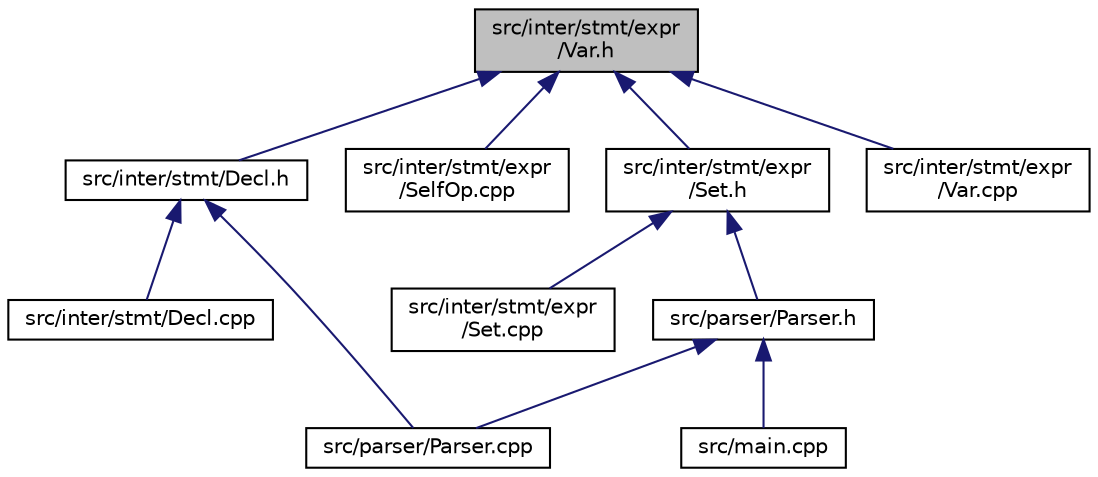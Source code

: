 digraph "src/inter/stmt/expr/Var.h"
{
  edge [fontname="Helvetica",fontsize="10",labelfontname="Helvetica",labelfontsize="10"];
  node [fontname="Helvetica",fontsize="10",shape=record];
  Node11 [label="src/inter/stmt/expr\l/Var.h",height=0.2,width=0.4,color="black", fillcolor="grey75", style="filled", fontcolor="black"];
  Node11 -> Node12 [dir="back",color="midnightblue",fontsize="10",style="solid"];
  Node12 [label="src/inter/stmt/Decl.h",height=0.2,width=0.4,color="black", fillcolor="white", style="filled",URL="$_decl_8h.html"];
  Node12 -> Node13 [dir="back",color="midnightblue",fontsize="10",style="solid"];
  Node13 [label="src/inter/stmt/Decl.cpp",height=0.2,width=0.4,color="black", fillcolor="white", style="filled",URL="$_decl_8cpp.html"];
  Node12 -> Node14 [dir="back",color="midnightblue",fontsize="10",style="solid"];
  Node14 [label="src/parser/Parser.cpp",height=0.2,width=0.4,color="black", fillcolor="white", style="filled",URL="$_parser_8cpp.html"];
  Node11 -> Node15 [dir="back",color="midnightblue",fontsize="10",style="solid"];
  Node15 [label="src/inter/stmt/expr\l/SelfOp.cpp",height=0.2,width=0.4,color="black", fillcolor="white", style="filled",URL="$_self_op_8cpp.html"];
  Node11 -> Node16 [dir="back",color="midnightblue",fontsize="10",style="solid"];
  Node16 [label="src/inter/stmt/expr\l/Set.h",height=0.2,width=0.4,color="black", fillcolor="white", style="filled",URL="$_set_8h.html"];
  Node16 -> Node17 [dir="back",color="midnightblue",fontsize="10",style="solid"];
  Node17 [label="src/inter/stmt/expr\l/Set.cpp",height=0.2,width=0.4,color="black", fillcolor="white", style="filled",URL="$_set_8cpp.html"];
  Node16 -> Node18 [dir="back",color="midnightblue",fontsize="10",style="solid"];
  Node18 [label="src/parser/Parser.h",height=0.2,width=0.4,color="black", fillcolor="white", style="filled",URL="$_parser_8h.html"];
  Node18 -> Node19 [dir="back",color="midnightblue",fontsize="10",style="solid"];
  Node19 [label="src/main.cpp",height=0.2,width=0.4,color="black", fillcolor="white", style="filled",URL="$main_8cpp.html"];
  Node18 -> Node14 [dir="back",color="midnightblue",fontsize="10",style="solid"];
  Node11 -> Node20 [dir="back",color="midnightblue",fontsize="10",style="solid"];
  Node20 [label="src/inter/stmt/expr\l/Var.cpp",height=0.2,width=0.4,color="black", fillcolor="white", style="filled",URL="$_var_8cpp.html"];
}
